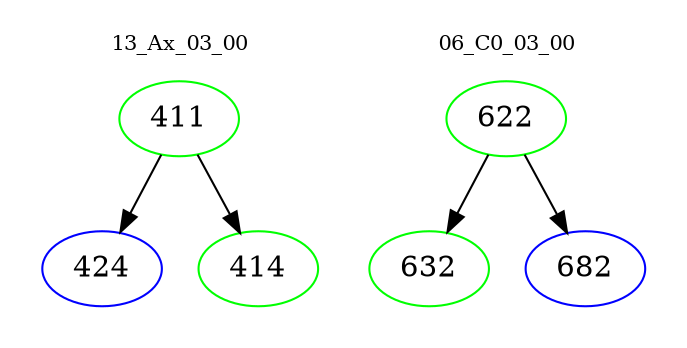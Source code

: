 digraph{
subgraph cluster_0 {
color = white
label = "13_Ax_03_00";
fontsize=10;
T0_411 [label="411", color="green"]
T0_411 -> T0_424 [color="black"]
T0_424 [label="424", color="blue"]
T0_411 -> T0_414 [color="black"]
T0_414 [label="414", color="green"]
}
subgraph cluster_1 {
color = white
label = "06_C0_03_00";
fontsize=10;
T1_622 [label="622", color="green"]
T1_622 -> T1_632 [color="black"]
T1_632 [label="632", color="green"]
T1_622 -> T1_682 [color="black"]
T1_682 [label="682", color="blue"]
}
}
